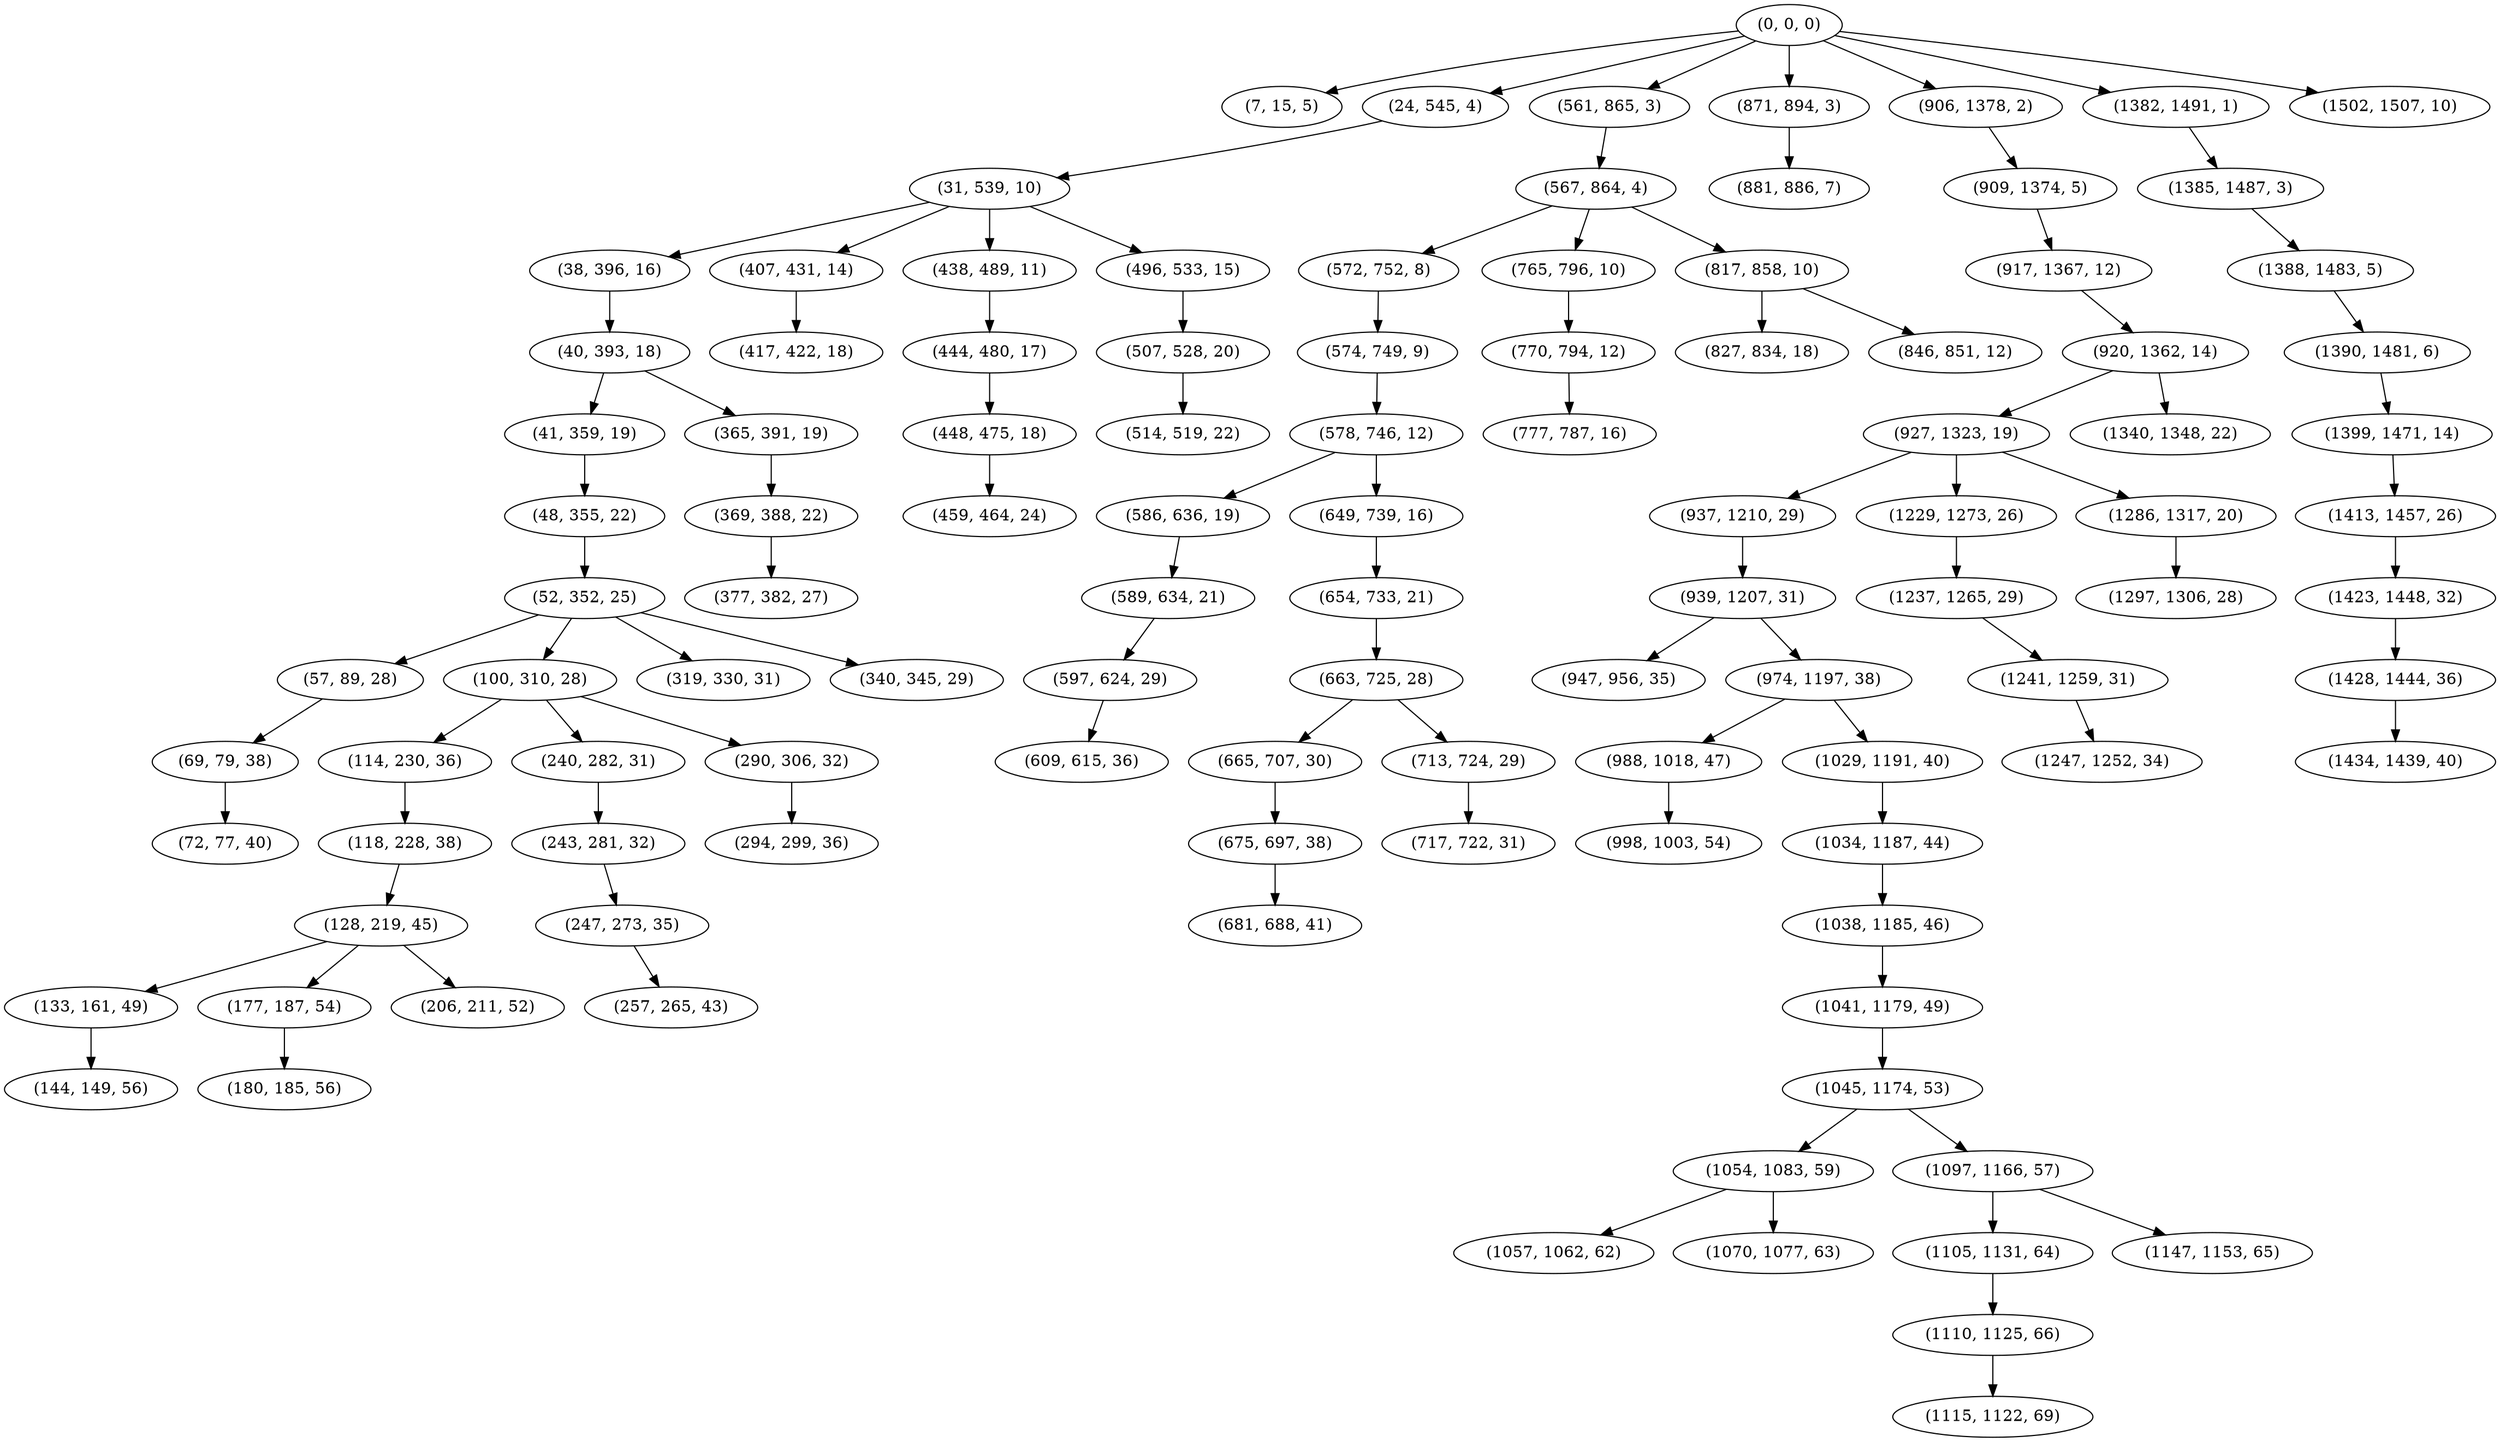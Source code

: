 digraph tree {
    "(0, 0, 0)";
    "(7, 15, 5)";
    "(24, 545, 4)";
    "(31, 539, 10)";
    "(38, 396, 16)";
    "(40, 393, 18)";
    "(41, 359, 19)";
    "(48, 355, 22)";
    "(52, 352, 25)";
    "(57, 89, 28)";
    "(69, 79, 38)";
    "(72, 77, 40)";
    "(100, 310, 28)";
    "(114, 230, 36)";
    "(118, 228, 38)";
    "(128, 219, 45)";
    "(133, 161, 49)";
    "(144, 149, 56)";
    "(177, 187, 54)";
    "(180, 185, 56)";
    "(206, 211, 52)";
    "(240, 282, 31)";
    "(243, 281, 32)";
    "(247, 273, 35)";
    "(257, 265, 43)";
    "(290, 306, 32)";
    "(294, 299, 36)";
    "(319, 330, 31)";
    "(340, 345, 29)";
    "(365, 391, 19)";
    "(369, 388, 22)";
    "(377, 382, 27)";
    "(407, 431, 14)";
    "(417, 422, 18)";
    "(438, 489, 11)";
    "(444, 480, 17)";
    "(448, 475, 18)";
    "(459, 464, 24)";
    "(496, 533, 15)";
    "(507, 528, 20)";
    "(514, 519, 22)";
    "(561, 865, 3)";
    "(567, 864, 4)";
    "(572, 752, 8)";
    "(574, 749, 9)";
    "(578, 746, 12)";
    "(586, 636, 19)";
    "(589, 634, 21)";
    "(597, 624, 29)";
    "(609, 615, 36)";
    "(649, 739, 16)";
    "(654, 733, 21)";
    "(663, 725, 28)";
    "(665, 707, 30)";
    "(675, 697, 38)";
    "(681, 688, 41)";
    "(713, 724, 29)";
    "(717, 722, 31)";
    "(765, 796, 10)";
    "(770, 794, 12)";
    "(777, 787, 16)";
    "(817, 858, 10)";
    "(827, 834, 18)";
    "(846, 851, 12)";
    "(871, 894, 3)";
    "(881, 886, 7)";
    "(906, 1378, 2)";
    "(909, 1374, 5)";
    "(917, 1367, 12)";
    "(920, 1362, 14)";
    "(927, 1323, 19)";
    "(937, 1210, 29)";
    "(939, 1207, 31)";
    "(947, 956, 35)";
    "(974, 1197, 38)";
    "(988, 1018, 47)";
    "(998, 1003, 54)";
    "(1029, 1191, 40)";
    "(1034, 1187, 44)";
    "(1038, 1185, 46)";
    "(1041, 1179, 49)";
    "(1045, 1174, 53)";
    "(1054, 1083, 59)";
    "(1057, 1062, 62)";
    "(1070, 1077, 63)";
    "(1097, 1166, 57)";
    "(1105, 1131, 64)";
    "(1110, 1125, 66)";
    "(1115, 1122, 69)";
    "(1147, 1153, 65)";
    "(1229, 1273, 26)";
    "(1237, 1265, 29)";
    "(1241, 1259, 31)";
    "(1247, 1252, 34)";
    "(1286, 1317, 20)";
    "(1297, 1306, 28)";
    "(1340, 1348, 22)";
    "(1382, 1491, 1)";
    "(1385, 1487, 3)";
    "(1388, 1483, 5)";
    "(1390, 1481, 6)";
    "(1399, 1471, 14)";
    "(1413, 1457, 26)";
    "(1423, 1448, 32)";
    "(1428, 1444, 36)";
    "(1434, 1439, 40)";
    "(1502, 1507, 10)";
    "(0, 0, 0)" -> "(7, 15, 5)";
    "(0, 0, 0)" -> "(24, 545, 4)";
    "(0, 0, 0)" -> "(561, 865, 3)";
    "(0, 0, 0)" -> "(871, 894, 3)";
    "(0, 0, 0)" -> "(906, 1378, 2)";
    "(0, 0, 0)" -> "(1382, 1491, 1)";
    "(0, 0, 0)" -> "(1502, 1507, 10)";
    "(24, 545, 4)" -> "(31, 539, 10)";
    "(31, 539, 10)" -> "(38, 396, 16)";
    "(31, 539, 10)" -> "(407, 431, 14)";
    "(31, 539, 10)" -> "(438, 489, 11)";
    "(31, 539, 10)" -> "(496, 533, 15)";
    "(38, 396, 16)" -> "(40, 393, 18)";
    "(40, 393, 18)" -> "(41, 359, 19)";
    "(40, 393, 18)" -> "(365, 391, 19)";
    "(41, 359, 19)" -> "(48, 355, 22)";
    "(48, 355, 22)" -> "(52, 352, 25)";
    "(52, 352, 25)" -> "(57, 89, 28)";
    "(52, 352, 25)" -> "(100, 310, 28)";
    "(52, 352, 25)" -> "(319, 330, 31)";
    "(52, 352, 25)" -> "(340, 345, 29)";
    "(57, 89, 28)" -> "(69, 79, 38)";
    "(69, 79, 38)" -> "(72, 77, 40)";
    "(100, 310, 28)" -> "(114, 230, 36)";
    "(100, 310, 28)" -> "(240, 282, 31)";
    "(100, 310, 28)" -> "(290, 306, 32)";
    "(114, 230, 36)" -> "(118, 228, 38)";
    "(118, 228, 38)" -> "(128, 219, 45)";
    "(128, 219, 45)" -> "(133, 161, 49)";
    "(128, 219, 45)" -> "(177, 187, 54)";
    "(128, 219, 45)" -> "(206, 211, 52)";
    "(133, 161, 49)" -> "(144, 149, 56)";
    "(177, 187, 54)" -> "(180, 185, 56)";
    "(240, 282, 31)" -> "(243, 281, 32)";
    "(243, 281, 32)" -> "(247, 273, 35)";
    "(247, 273, 35)" -> "(257, 265, 43)";
    "(290, 306, 32)" -> "(294, 299, 36)";
    "(365, 391, 19)" -> "(369, 388, 22)";
    "(369, 388, 22)" -> "(377, 382, 27)";
    "(407, 431, 14)" -> "(417, 422, 18)";
    "(438, 489, 11)" -> "(444, 480, 17)";
    "(444, 480, 17)" -> "(448, 475, 18)";
    "(448, 475, 18)" -> "(459, 464, 24)";
    "(496, 533, 15)" -> "(507, 528, 20)";
    "(507, 528, 20)" -> "(514, 519, 22)";
    "(561, 865, 3)" -> "(567, 864, 4)";
    "(567, 864, 4)" -> "(572, 752, 8)";
    "(567, 864, 4)" -> "(765, 796, 10)";
    "(567, 864, 4)" -> "(817, 858, 10)";
    "(572, 752, 8)" -> "(574, 749, 9)";
    "(574, 749, 9)" -> "(578, 746, 12)";
    "(578, 746, 12)" -> "(586, 636, 19)";
    "(578, 746, 12)" -> "(649, 739, 16)";
    "(586, 636, 19)" -> "(589, 634, 21)";
    "(589, 634, 21)" -> "(597, 624, 29)";
    "(597, 624, 29)" -> "(609, 615, 36)";
    "(649, 739, 16)" -> "(654, 733, 21)";
    "(654, 733, 21)" -> "(663, 725, 28)";
    "(663, 725, 28)" -> "(665, 707, 30)";
    "(663, 725, 28)" -> "(713, 724, 29)";
    "(665, 707, 30)" -> "(675, 697, 38)";
    "(675, 697, 38)" -> "(681, 688, 41)";
    "(713, 724, 29)" -> "(717, 722, 31)";
    "(765, 796, 10)" -> "(770, 794, 12)";
    "(770, 794, 12)" -> "(777, 787, 16)";
    "(817, 858, 10)" -> "(827, 834, 18)";
    "(817, 858, 10)" -> "(846, 851, 12)";
    "(871, 894, 3)" -> "(881, 886, 7)";
    "(906, 1378, 2)" -> "(909, 1374, 5)";
    "(909, 1374, 5)" -> "(917, 1367, 12)";
    "(917, 1367, 12)" -> "(920, 1362, 14)";
    "(920, 1362, 14)" -> "(927, 1323, 19)";
    "(920, 1362, 14)" -> "(1340, 1348, 22)";
    "(927, 1323, 19)" -> "(937, 1210, 29)";
    "(927, 1323, 19)" -> "(1229, 1273, 26)";
    "(927, 1323, 19)" -> "(1286, 1317, 20)";
    "(937, 1210, 29)" -> "(939, 1207, 31)";
    "(939, 1207, 31)" -> "(947, 956, 35)";
    "(939, 1207, 31)" -> "(974, 1197, 38)";
    "(974, 1197, 38)" -> "(988, 1018, 47)";
    "(974, 1197, 38)" -> "(1029, 1191, 40)";
    "(988, 1018, 47)" -> "(998, 1003, 54)";
    "(1029, 1191, 40)" -> "(1034, 1187, 44)";
    "(1034, 1187, 44)" -> "(1038, 1185, 46)";
    "(1038, 1185, 46)" -> "(1041, 1179, 49)";
    "(1041, 1179, 49)" -> "(1045, 1174, 53)";
    "(1045, 1174, 53)" -> "(1054, 1083, 59)";
    "(1045, 1174, 53)" -> "(1097, 1166, 57)";
    "(1054, 1083, 59)" -> "(1057, 1062, 62)";
    "(1054, 1083, 59)" -> "(1070, 1077, 63)";
    "(1097, 1166, 57)" -> "(1105, 1131, 64)";
    "(1097, 1166, 57)" -> "(1147, 1153, 65)";
    "(1105, 1131, 64)" -> "(1110, 1125, 66)";
    "(1110, 1125, 66)" -> "(1115, 1122, 69)";
    "(1229, 1273, 26)" -> "(1237, 1265, 29)";
    "(1237, 1265, 29)" -> "(1241, 1259, 31)";
    "(1241, 1259, 31)" -> "(1247, 1252, 34)";
    "(1286, 1317, 20)" -> "(1297, 1306, 28)";
    "(1382, 1491, 1)" -> "(1385, 1487, 3)";
    "(1385, 1487, 3)" -> "(1388, 1483, 5)";
    "(1388, 1483, 5)" -> "(1390, 1481, 6)";
    "(1390, 1481, 6)" -> "(1399, 1471, 14)";
    "(1399, 1471, 14)" -> "(1413, 1457, 26)";
    "(1413, 1457, 26)" -> "(1423, 1448, 32)";
    "(1423, 1448, 32)" -> "(1428, 1444, 36)";
    "(1428, 1444, 36)" -> "(1434, 1439, 40)";
}
